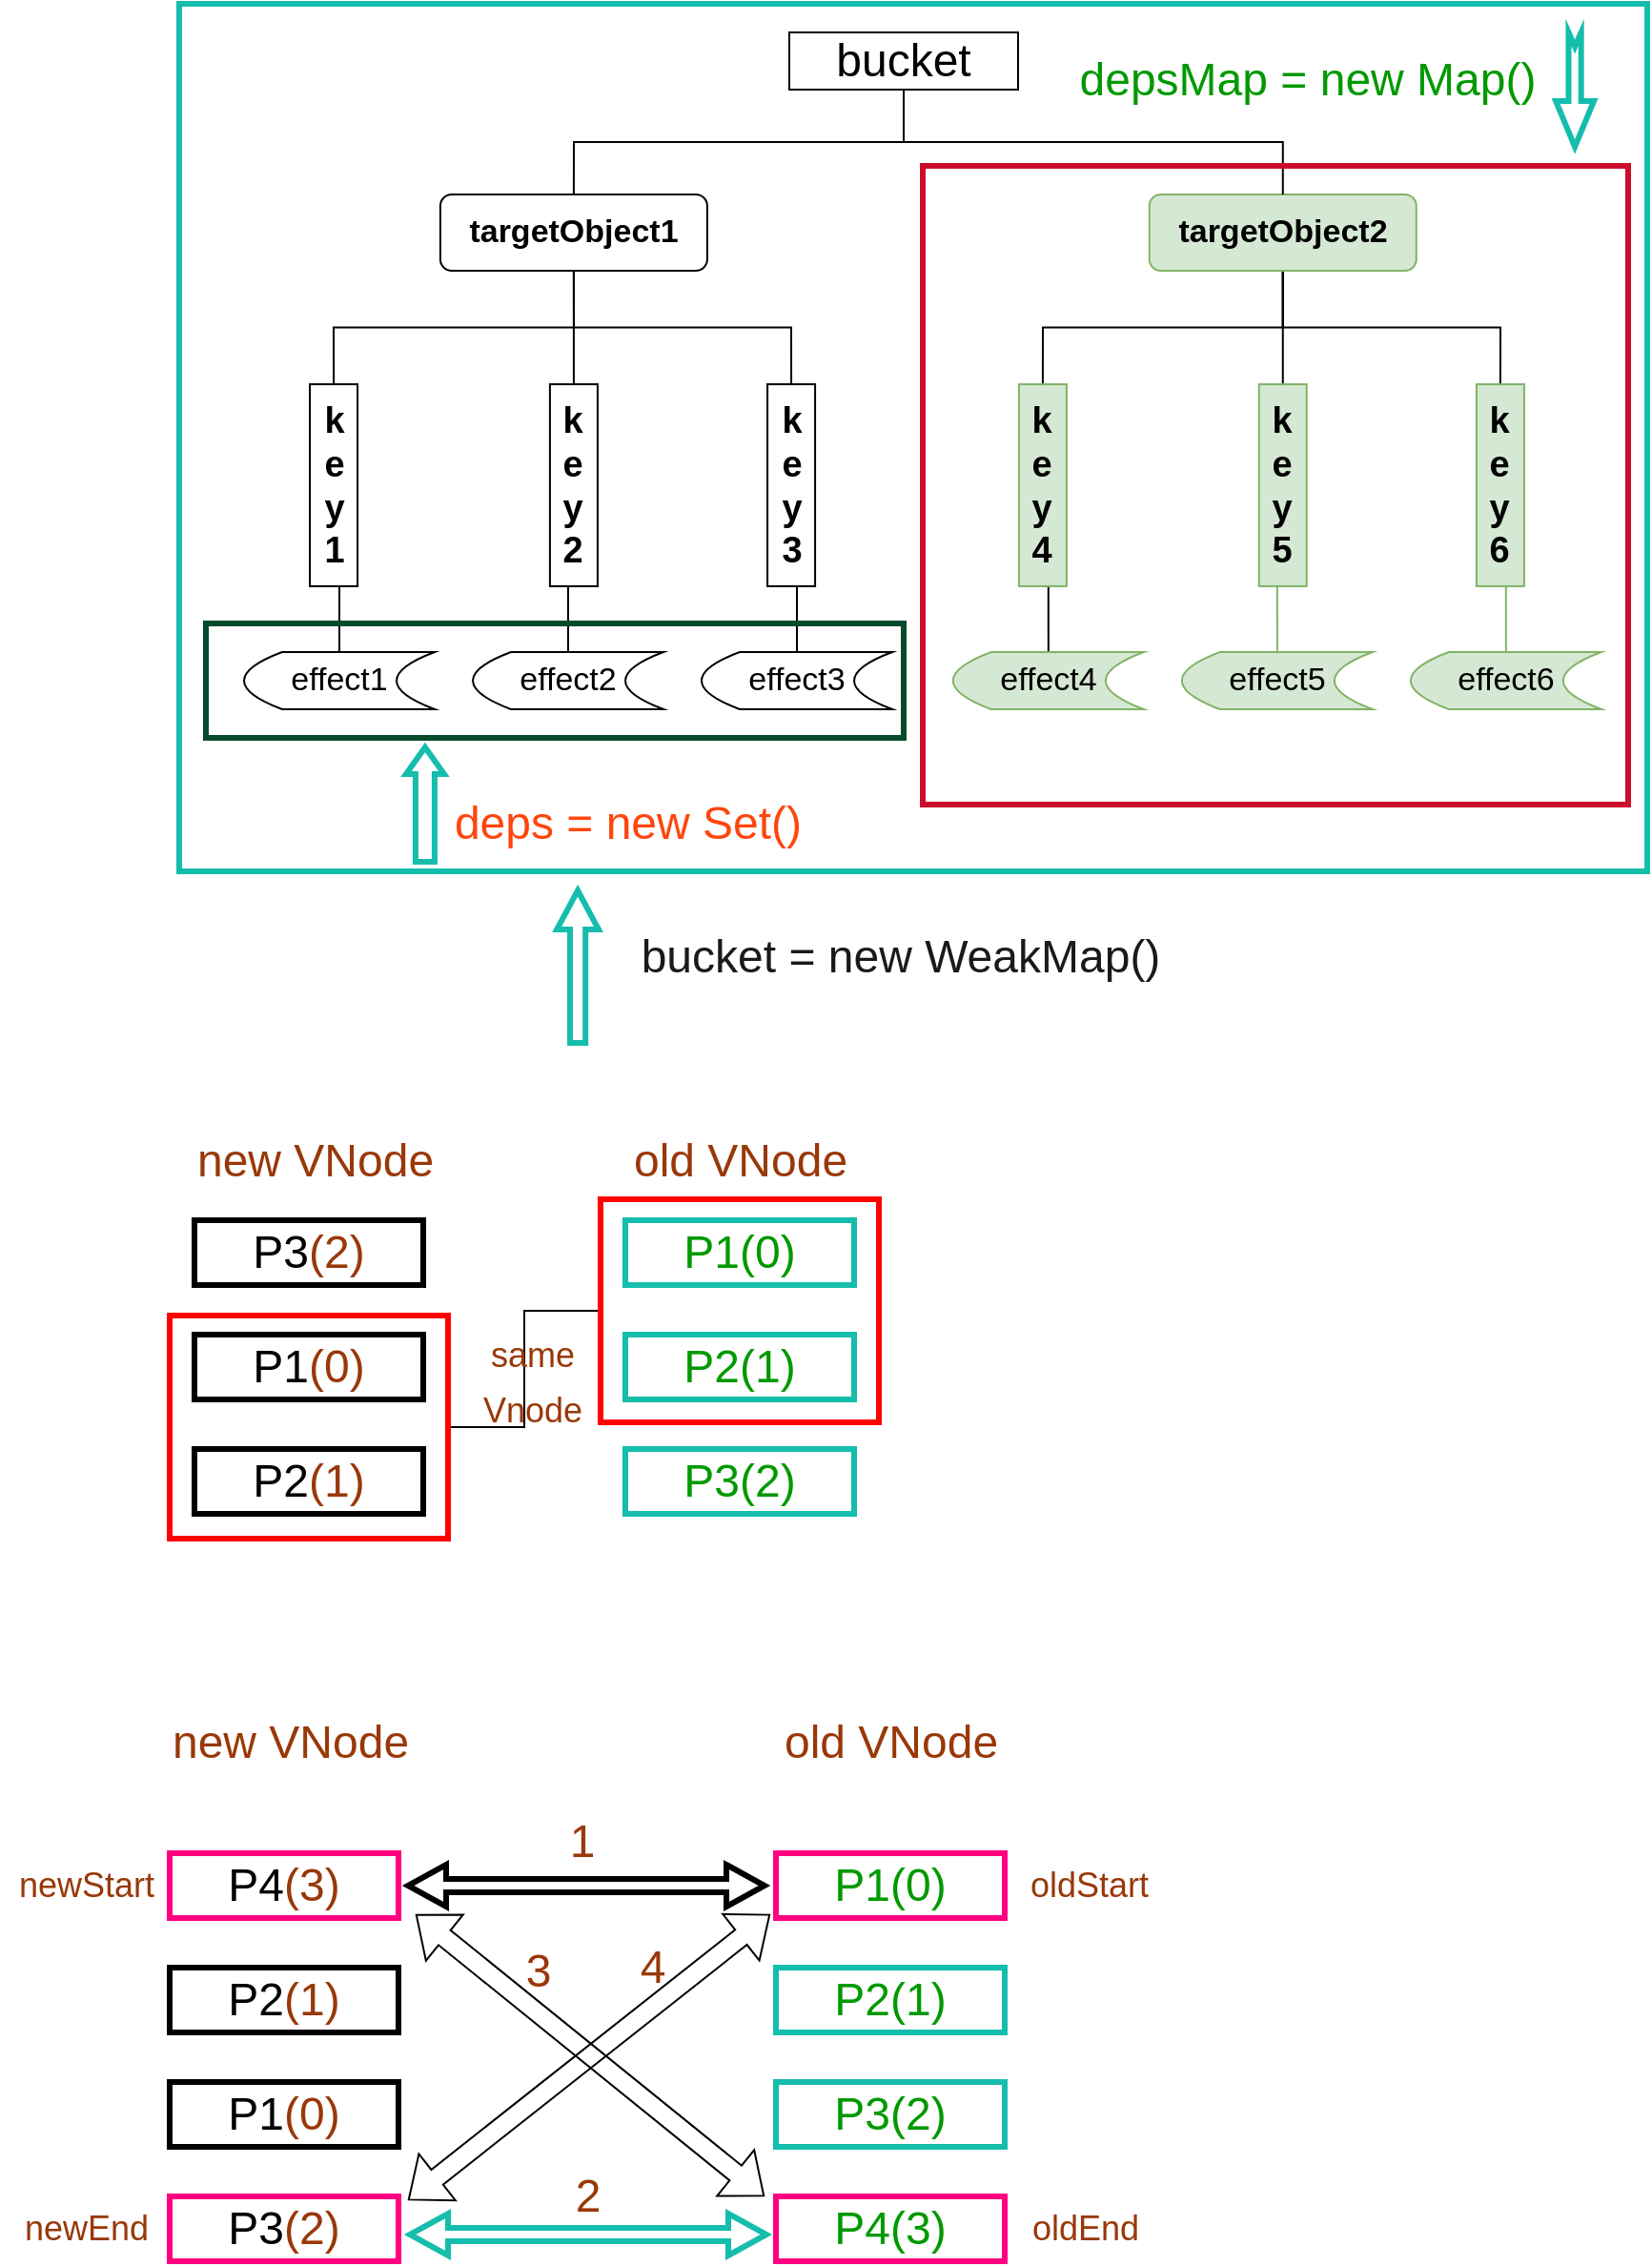<mxfile version="20.0.2" type="github">
  <diagram id="rGO7DIFyniOq8Iy0bGmA" name="Page-1">
    <mxGraphModel dx="1698" dy="1184" grid="0" gridSize="10" guides="1" tooltips="1" connect="1" arrows="1" fold="1" page="0" pageScale="1" pageWidth="827" pageHeight="1169" math="0" shadow="0">
      <root>
        <mxCell id="0" />
        <mxCell id="1" parent="0" />
        <mxCell id="FpNadwCsJ5ikljVK1AA8-8" style="edgeStyle=orthogonalEdgeStyle;rounded=0;orthogonalLoop=1;jettySize=auto;html=1;exitX=0.5;exitY=1;exitDx=0;exitDy=0;entryX=0;entryY=0.5;entryDx=0;entryDy=0;fontSize=17;endArrow=none;endFill=0;" parent="1" source="FpNadwCsJ5ikljVK1AA8-1" target="FpNadwCsJ5ikljVK1AA8-3" edge="1">
          <mxGeometry relative="1" as="geometry" />
        </mxCell>
        <mxCell id="FpNadwCsJ5ikljVK1AA8-9" style="edgeStyle=orthogonalEdgeStyle;rounded=0;orthogonalLoop=1;jettySize=auto;html=1;exitX=0.5;exitY=1;exitDx=0;exitDy=0;entryX=0;entryY=0.5;entryDx=0;entryDy=0;fontSize=17;endArrow=none;endFill=0;" parent="1" source="FpNadwCsJ5ikljVK1AA8-1" target="FpNadwCsJ5ikljVK1AA8-2" edge="1">
          <mxGeometry relative="1" as="geometry" />
        </mxCell>
        <mxCell id="FpNadwCsJ5ikljVK1AA8-10" style="edgeStyle=orthogonalEdgeStyle;rounded=0;orthogonalLoop=1;jettySize=auto;html=1;exitX=0.5;exitY=1;exitDx=0;exitDy=0;entryX=0;entryY=0.5;entryDx=0;entryDy=0;fontSize=17;endArrow=none;endFill=0;" parent="1" source="FpNadwCsJ5ikljVK1AA8-1" target="FpNadwCsJ5ikljVK1AA8-4" edge="1">
          <mxGeometry relative="1" as="geometry" />
        </mxCell>
        <mxCell id="FpNadwCsJ5ikljVK1AA8-1" value="&lt;font style=&quot;font-size: 17px;&quot;&gt;&lt;b&gt;targetObject1&lt;/b&gt;&lt;/font&gt;" style="rounded=1;whiteSpace=wrap;html=1;" parent="1" vertex="1">
          <mxGeometry x="166.96" y="95" width="140" height="40" as="geometry" />
        </mxCell>
        <mxCell id="FpNadwCsJ5ikljVK1AA8-12" style="edgeStyle=orthogonalEdgeStyle;rounded=0;orthogonalLoop=1;jettySize=auto;html=1;exitX=1;exitY=0.5;exitDx=0;exitDy=0;entryX=0.5;entryY=0;entryDx=0;entryDy=0;fontSize=17;endArrow=none;endFill=0;" parent="1" source="FpNadwCsJ5ikljVK1AA8-2" target="FpNadwCsJ5ikljVK1AA8-5" edge="1">
          <mxGeometry relative="1" as="geometry" />
        </mxCell>
        <mxCell id="FpNadwCsJ5ikljVK1AA8-2" value="&lt;font size=&quot;1&quot; style=&quot;&quot;&gt;&lt;b style=&quot;font-size: 19px;&quot;&gt;k&lt;br&gt;e&lt;br&gt;y&lt;br&gt;1&lt;/b&gt;&lt;/font&gt;" style="rounded=0;whiteSpace=wrap;html=1;rotation=90;horizontal=0;" parent="1" vertex="1">
          <mxGeometry x="58.08" y="235" width="105.92" height="25" as="geometry" />
        </mxCell>
        <mxCell id="FpNadwCsJ5ikljVK1AA8-13" style="edgeStyle=orthogonalEdgeStyle;rounded=0;orthogonalLoop=1;jettySize=auto;html=1;exitX=1;exitY=0.5;exitDx=0;exitDy=0;entryX=0.5;entryY=0;entryDx=0;entryDy=0;fontSize=17;endArrow=none;endFill=0;" parent="1" source="FpNadwCsJ5ikljVK1AA8-3" target="FpNadwCsJ5ikljVK1AA8-6" edge="1">
          <mxGeometry relative="1" as="geometry" />
        </mxCell>
        <mxCell id="FpNadwCsJ5ikljVK1AA8-3" value="&lt;font size=&quot;1&quot; style=&quot;&quot;&gt;&lt;b style=&quot;font-size: 19px;&quot;&gt;k&lt;br&gt;e&lt;br&gt;y&lt;br&gt;2&lt;br&gt;&lt;/b&gt;&lt;/font&gt;" style="rounded=0;whiteSpace=wrap;html=1;rotation=90;horizontal=0;" parent="1" vertex="1">
          <mxGeometry x="184" y="235" width="105.92" height="25" as="geometry" />
        </mxCell>
        <mxCell id="FpNadwCsJ5ikljVK1AA8-14" style="edgeStyle=orthogonalEdgeStyle;rounded=0;orthogonalLoop=1;jettySize=auto;html=1;exitX=1;exitY=0.5;exitDx=0;exitDy=0;entryX=0.5;entryY=0;entryDx=0;entryDy=0;fontSize=17;endArrow=none;endFill=0;" parent="1" source="FpNadwCsJ5ikljVK1AA8-4" target="FpNadwCsJ5ikljVK1AA8-7" edge="1">
          <mxGeometry relative="1" as="geometry" />
        </mxCell>
        <mxCell id="FpNadwCsJ5ikljVK1AA8-4" value="&lt;font size=&quot;1&quot; style=&quot;&quot;&gt;&lt;b style=&quot;font-size: 19px;&quot;&gt;k&lt;br&gt;e&lt;br&gt;y&lt;br&gt;3&lt;br&gt;&lt;/b&gt;&lt;/font&gt;" style="rounded=0;whiteSpace=wrap;html=1;rotation=90;horizontal=0;" parent="1" vertex="1">
          <mxGeometry x="298.08" y="235" width="105.92" height="25" as="geometry" />
        </mxCell>
        <mxCell id="FpNadwCsJ5ikljVK1AA8-5" value="effect1" style="shape=dataStorage;whiteSpace=wrap;html=1;fixedSize=1;fontSize=17;" parent="1" vertex="1">
          <mxGeometry x="64" y="335" width="100" height="30" as="geometry" />
        </mxCell>
        <mxCell id="FpNadwCsJ5ikljVK1AA8-6" value="effect2" style="shape=dataStorage;whiteSpace=wrap;html=1;fixedSize=1;fontSize=17;" parent="1" vertex="1">
          <mxGeometry x="184" y="335" width="100" height="30" as="geometry" />
        </mxCell>
        <mxCell id="FpNadwCsJ5ikljVK1AA8-7" value="effect3" style="shape=dataStorage;whiteSpace=wrap;html=1;fixedSize=1;fontSize=17;" parent="1" vertex="1">
          <mxGeometry x="304" y="335" width="100" height="30" as="geometry" />
        </mxCell>
        <mxCell id="FpNadwCsJ5ikljVK1AA8-15" style="edgeStyle=orthogonalEdgeStyle;rounded=0;orthogonalLoop=1;jettySize=auto;html=1;exitX=0.5;exitY=1;exitDx=0;exitDy=0;entryX=0;entryY=0.5;entryDx=0;entryDy=0;fontSize=17;endArrow=none;endFill=0;" parent="1" source="FpNadwCsJ5ikljVK1AA8-18" target="FpNadwCsJ5ikljVK1AA8-22" edge="1">
          <mxGeometry relative="1" as="geometry" />
        </mxCell>
        <mxCell id="FpNadwCsJ5ikljVK1AA8-16" style="edgeStyle=orthogonalEdgeStyle;rounded=0;orthogonalLoop=1;jettySize=auto;html=1;exitX=0.5;exitY=1;exitDx=0;exitDy=0;entryX=0;entryY=0.5;entryDx=0;entryDy=0;fontSize=17;endArrow=none;endFill=0;" parent="1" source="FpNadwCsJ5ikljVK1AA8-18" target="FpNadwCsJ5ikljVK1AA8-20" edge="1">
          <mxGeometry relative="1" as="geometry" />
        </mxCell>
        <mxCell id="FpNadwCsJ5ikljVK1AA8-17" style="edgeStyle=orthogonalEdgeStyle;rounded=0;orthogonalLoop=1;jettySize=auto;html=1;exitX=0.5;exitY=1;exitDx=0;exitDy=0;entryX=0;entryY=0.5;entryDx=0;entryDy=0;fontSize=17;endArrow=none;endFill=0;" parent="1" source="FpNadwCsJ5ikljVK1AA8-18" target="FpNadwCsJ5ikljVK1AA8-24" edge="1">
          <mxGeometry relative="1" as="geometry" />
        </mxCell>
        <mxCell id="FpNadwCsJ5ikljVK1AA8-18" value="&lt;font style=&quot;font-size: 17px;&quot;&gt;&lt;b&gt;targetObject2&lt;/b&gt;&lt;/font&gt;" style="rounded=1;whiteSpace=wrap;html=1;fillColor=#d5e8d4;strokeColor=#82b366;" parent="1" vertex="1">
          <mxGeometry x="538.88" y="95" width="140" height="40" as="geometry" />
        </mxCell>
        <mxCell id="FpNadwCsJ5ikljVK1AA8-19" style="edgeStyle=orthogonalEdgeStyle;rounded=0;orthogonalLoop=1;jettySize=auto;html=1;exitX=1;exitY=0.5;exitDx=0;exitDy=0;entryX=0.5;entryY=0;entryDx=0;entryDy=0;fontSize=17;endArrow=none;endFill=0;" parent="1" source="FpNadwCsJ5ikljVK1AA8-20" target="FpNadwCsJ5ikljVK1AA8-25" edge="1">
          <mxGeometry relative="1" as="geometry" />
        </mxCell>
        <mxCell id="FpNadwCsJ5ikljVK1AA8-20" value="&lt;font size=&quot;1&quot; style=&quot;&quot;&gt;&lt;b style=&quot;font-size: 19px;&quot;&gt;k&lt;br&gt;e&lt;br&gt;y&lt;br&gt;4&lt;br&gt;&lt;/b&gt;&lt;/font&gt;" style="rounded=0;whiteSpace=wrap;html=1;rotation=90;horizontal=0;fillColor=#d5e8d4;strokeColor=#82b366;" parent="1" vertex="1">
          <mxGeometry x="430" y="235" width="105.92" height="25" as="geometry" />
        </mxCell>
        <mxCell id="FpNadwCsJ5ikljVK1AA8-21" style="edgeStyle=orthogonalEdgeStyle;rounded=0;orthogonalLoop=1;jettySize=auto;html=1;exitX=1;exitY=0.5;exitDx=0;exitDy=0;entryX=0.5;entryY=0;entryDx=0;entryDy=0;fontSize=17;endArrow=none;endFill=0;fillColor=#d5e8d4;strokeColor=#82b366;" parent="1" source="FpNadwCsJ5ikljVK1AA8-22" target="FpNadwCsJ5ikljVK1AA8-26" edge="1">
          <mxGeometry relative="1" as="geometry" />
        </mxCell>
        <mxCell id="FpNadwCsJ5ikljVK1AA8-22" value="&lt;font size=&quot;1&quot; style=&quot;&quot;&gt;&lt;b style=&quot;font-size: 19px;&quot;&gt;k&lt;br&gt;e&lt;br&gt;y&lt;br&gt;5&lt;br&gt;&lt;/b&gt;&lt;/font&gt;" style="rounded=0;whiteSpace=wrap;html=1;rotation=90;horizontal=0;fillColor=#d5e8d4;strokeColor=#82b366;" parent="1" vertex="1">
          <mxGeometry x="555.92" y="235" width="105.92" height="25" as="geometry" />
        </mxCell>
        <mxCell id="FpNadwCsJ5ikljVK1AA8-23" style="edgeStyle=orthogonalEdgeStyle;rounded=0;orthogonalLoop=1;jettySize=auto;html=1;exitX=1;exitY=0.5;exitDx=0;exitDy=0;entryX=0.5;entryY=0;entryDx=0;entryDy=0;fontSize=17;endArrow=none;endFill=0;fillColor=#d5e8d4;strokeColor=#82b366;" parent="1" source="FpNadwCsJ5ikljVK1AA8-24" target="FpNadwCsJ5ikljVK1AA8-27" edge="1">
          <mxGeometry relative="1" as="geometry" />
        </mxCell>
        <mxCell id="FpNadwCsJ5ikljVK1AA8-24" value="&lt;font size=&quot;1&quot; style=&quot;&quot;&gt;&lt;b style=&quot;font-size: 19px;&quot;&gt;k&lt;br&gt;e&lt;br&gt;y&lt;br&gt;6&lt;br&gt;&lt;/b&gt;&lt;/font&gt;" style="rounded=0;whiteSpace=wrap;html=1;rotation=90;horizontal=0;fillColor=#d5e8d4;strokeColor=#82b366;" parent="1" vertex="1">
          <mxGeometry x="670" y="235" width="105.92" height="25" as="geometry" />
        </mxCell>
        <mxCell id="FpNadwCsJ5ikljVK1AA8-25" value="effect4" style="shape=dataStorage;whiteSpace=wrap;html=1;fixedSize=1;fontSize=17;fillColor=#d5e8d4;strokeColor=#82b366;" parent="1" vertex="1">
          <mxGeometry x="435.92" y="335" width="100" height="30" as="geometry" />
        </mxCell>
        <mxCell id="FpNadwCsJ5ikljVK1AA8-26" value="effect5" style="shape=dataStorage;whiteSpace=wrap;html=1;fixedSize=1;fontSize=17;fillColor=#d5e8d4;strokeColor=#82b366;" parent="1" vertex="1">
          <mxGeometry x="555.92" y="335" width="100" height="30" as="geometry" />
        </mxCell>
        <mxCell id="FpNadwCsJ5ikljVK1AA8-27" value="effect6" style="shape=dataStorage;whiteSpace=wrap;html=1;fixedSize=1;fontSize=17;fillColor=#d5e8d4;strokeColor=#82b366;" parent="1" vertex="1">
          <mxGeometry x="675.92" y="335" width="100" height="30" as="geometry" />
        </mxCell>
        <mxCell id="FpNadwCsJ5ikljVK1AA8-29" style="edgeStyle=orthogonalEdgeStyle;rounded=0;orthogonalLoop=1;jettySize=auto;html=1;exitX=0.5;exitY=1;exitDx=0;exitDy=0;entryX=0.5;entryY=0;entryDx=0;entryDy=0;fontSize=24;endArrow=none;endFill=0;" parent="1" source="FpNadwCsJ5ikljVK1AA8-28" target="FpNadwCsJ5ikljVK1AA8-1" edge="1">
          <mxGeometry relative="1" as="geometry" />
        </mxCell>
        <mxCell id="FpNadwCsJ5ikljVK1AA8-30" style="edgeStyle=orthogonalEdgeStyle;rounded=0;orthogonalLoop=1;jettySize=auto;html=1;exitX=0.5;exitY=1;exitDx=0;exitDy=0;entryX=0.5;entryY=0;entryDx=0;entryDy=0;fontSize=24;endArrow=none;endFill=0;" parent="1" source="FpNadwCsJ5ikljVK1AA8-28" target="FpNadwCsJ5ikljVK1AA8-18" edge="1">
          <mxGeometry relative="1" as="geometry" />
        </mxCell>
        <mxCell id="FpNadwCsJ5ikljVK1AA8-28" value="bucket" style="rounded=0;whiteSpace=wrap;html=1;fontSize=24;" parent="1" vertex="1">
          <mxGeometry x="350" y="10" width="120" height="30" as="geometry" />
        </mxCell>
        <mxCell id="FpNadwCsJ5ikljVK1AA8-32" value="" style="rounded=0;whiteSpace=wrap;html=1;fontSize=24;fillColor=none;strokeColor=#054A2C;strokeWidth=3;" parent="1" vertex="1">
          <mxGeometry x="44" y="320" width="366" height="60" as="geometry" />
        </mxCell>
        <mxCell id="FpNadwCsJ5ikljVK1AA8-33" value="" style="rounded=0;whiteSpace=wrap;html=1;fontSize=24;strokeWidth=3;fillColor=none;strokeColor=#CC0E2E;" parent="1" vertex="1">
          <mxGeometry x="420" y="80" width="370" height="335" as="geometry" />
        </mxCell>
        <mxCell id="FpNadwCsJ5ikljVK1AA8-34" value="" style="rounded=0;whiteSpace=wrap;html=1;fontSize=24;strokeWidth=3;fillColor=none;strokeColor=#15BDAC;" parent="1" vertex="1">
          <mxGeometry x="30" y="-5" width="770" height="455" as="geometry" />
        </mxCell>
        <mxCell id="FpNadwCsJ5ikljVK1AA8-38" value="deps = new Set()" style="text;html=1;strokeColor=none;fillColor=none;align=center;verticalAlign=middle;whiteSpace=wrap;rounded=0;fontSize=24;fontColor=#FF450D;" parent="1" vertex="1">
          <mxGeometry x="164" y="410" width="203.04" height="30" as="geometry" />
        </mxCell>
        <mxCell id="FpNadwCsJ5ikljVK1AA8-40" value="" style="html=1;shadow=0;dashed=0;align=center;verticalAlign=middle;shape=mxgraph.arrows2.arrow;dy=0.5;dx=14;direction=north;notch=0;fontSize=24;fontColor=#FF450D;strokeColor=#15BDAC;strokeWidth=3;" parent="1" vertex="1">
          <mxGeometry x="148.96" y="385" width="20" height="60" as="geometry" />
        </mxCell>
        <mxCell id="FpNadwCsJ5ikljVK1AA8-42" value="" style="html=1;shadow=0;dashed=0;align=center;verticalAlign=middle;shape=mxgraph.arrows2.arrow;dy=0.67;dx=24;direction=south;notch=7.5;fontSize=24;fontColor=#FF450D;strokeColor=#15BDAC;strokeWidth=3;" parent="1" vertex="1">
          <mxGeometry x="752.04" y="10" width="20" height="60" as="geometry" />
        </mxCell>
        <mxCell id="FpNadwCsJ5ikljVK1AA8-43" value="depsMap = new Map()" style="text;html=1;strokeColor=none;fillColor=none;align=center;verticalAlign=middle;whiteSpace=wrap;rounded=0;fontSize=24;fontColor=#009900;" parent="1" vertex="1">
          <mxGeometry x="492" y="20" width="260.04" height="30" as="geometry" />
        </mxCell>
        <mxCell id="FpNadwCsJ5ikljVK1AA8-45" value="" style="html=1;shadow=0;dashed=0;align=center;verticalAlign=middle;shape=mxgraph.arrows2.arrow;dy=0.63;dx=20.5;direction=north;notch=0;fontSize=24;fontColor=#FF450D;strokeColor=#15BDAC;strokeWidth=3;" parent="1" vertex="1">
          <mxGeometry x="228.08" y="460" width="21.92" height="80" as="geometry" />
        </mxCell>
        <mxCell id="FpNadwCsJ5ikljVK1AA8-46" value="bucket = new WeakMap()" style="text;html=1;strokeColor=none;fillColor=none;align=center;verticalAlign=middle;whiteSpace=wrap;rounded=0;fontSize=24;fontColor=#1A1A1A;" parent="1" vertex="1">
          <mxGeometry x="266.96" y="480" width="283.04" height="30" as="geometry" />
        </mxCell>
        <mxCell id="_BiIq5yMuGsGRbEnpCPU-1" value="P3&lt;font color=&quot;#993808&quot;&gt;(2)&lt;/font&gt;" style="rounded=0;whiteSpace=wrap;html=1;fontSize=24;strokeWidth=3;strokeColor=#000000;" vertex="1" parent="1">
          <mxGeometry x="38" y="633" width="120" height="34" as="geometry" />
        </mxCell>
        <mxCell id="_BiIq5yMuGsGRbEnpCPU-2" value="P1&lt;font color=&quot;#993808&quot;&gt;(0)&lt;/font&gt;" style="rounded=0;whiteSpace=wrap;html=1;fontSize=24;strokeWidth=3;fillColor=none;" vertex="1" parent="1">
          <mxGeometry x="38" y="693" width="120" height="34" as="geometry" />
        </mxCell>
        <mxCell id="_BiIq5yMuGsGRbEnpCPU-3" value="P2&lt;font color=&quot;#993808&quot;&gt;(1)&lt;/font&gt;" style="rounded=0;whiteSpace=wrap;html=1;fontSize=24;strokeWidth=3;fillColor=none;" vertex="1" parent="1">
          <mxGeometry x="38" y="753" width="120" height="34" as="geometry" />
        </mxCell>
        <mxCell id="_BiIq5yMuGsGRbEnpCPU-4" value="P1(0)" style="rounded=0;whiteSpace=wrap;html=1;fontSize=24;fontColor=#009900;strokeColor=#15BDAC;strokeWidth=3;" vertex="1" parent="1">
          <mxGeometry x="264" y="633" width="120" height="34" as="geometry" />
        </mxCell>
        <mxCell id="_BiIq5yMuGsGRbEnpCPU-5" value="P2(1)" style="rounded=0;whiteSpace=wrap;html=1;fontSize=24;fontColor=#009900;strokeColor=#15BDAC;strokeWidth=3;" vertex="1" parent="1">
          <mxGeometry x="264" y="693" width="120" height="34" as="geometry" />
        </mxCell>
        <mxCell id="_BiIq5yMuGsGRbEnpCPU-6" value="P3(2)" style="rounded=0;whiteSpace=wrap;html=1;fontSize=24;fontColor=#009900;strokeColor=#15BDAC;strokeWidth=3;" vertex="1" parent="1">
          <mxGeometry x="264" y="753" width="120" height="34" as="geometry" />
        </mxCell>
        <mxCell id="_BiIq5yMuGsGRbEnpCPU-7" value="new VNode" style="text;html=1;align=center;verticalAlign=middle;resizable=0;points=[];autosize=1;strokeColor=none;fillColor=none;fontSize=24;fontColor=#993808;" vertex="1" parent="1">
          <mxGeometry x="30" y="581" width="142" height="41" as="geometry" />
        </mxCell>
        <mxCell id="_BiIq5yMuGsGRbEnpCPU-8" value="old VNode" style="text;html=1;align=center;verticalAlign=middle;resizable=0;points=[];autosize=1;strokeColor=none;fillColor=none;fontSize=24;fontColor=#993808;" vertex="1" parent="1">
          <mxGeometry x="259" y="581" width="130" height="41" as="geometry" />
        </mxCell>
        <mxCell id="_BiIq5yMuGsGRbEnpCPU-14" style="edgeStyle=orthogonalEdgeStyle;rounded=0;orthogonalLoop=1;jettySize=auto;html=1;exitX=1;exitY=0.5;exitDx=0;exitDy=0;entryX=0;entryY=0.5;entryDx=0;entryDy=0;fontSize=24;fontColor=#993808;endArrow=none;endFill=0;" edge="1" parent="1" source="_BiIq5yMuGsGRbEnpCPU-12" target="_BiIq5yMuGsGRbEnpCPU-13">
          <mxGeometry relative="1" as="geometry" />
        </mxCell>
        <mxCell id="_BiIq5yMuGsGRbEnpCPU-12" value="" style="rounded=0;whiteSpace=wrap;html=1;fontSize=24;strokeWidth=3;fillColor=none;strokeColor=#FF0303;" vertex="1" parent="1">
          <mxGeometry x="25" y="683" width="146" height="117" as="geometry" />
        </mxCell>
        <mxCell id="_BiIq5yMuGsGRbEnpCPU-13" value="" style="rounded=0;whiteSpace=wrap;html=1;fontSize=24;strokeWidth=3;fillColor=none;strokeColor=#FF0303;" vertex="1" parent="1">
          <mxGeometry x="251" y="622" width="146" height="117" as="geometry" />
        </mxCell>
        <mxCell id="_BiIq5yMuGsGRbEnpCPU-15" value="&lt;font style=&quot;font-size: 18px;&quot;&gt;same&lt;br&gt;Vnode&lt;/font&gt;" style="text;html=1;align=center;verticalAlign=middle;resizable=0;points=[];autosize=1;strokeColor=none;fillColor=none;fontSize=24;fontColor=#993808;" vertex="1" parent="1">
          <mxGeometry x="180" y="681" width="70" height="70" as="geometry" />
        </mxCell>
        <mxCell id="_BiIq5yMuGsGRbEnpCPU-17" value="P4&lt;font color=&quot;#993808&quot;&gt;(3)&lt;/font&gt;" style="rounded=0;whiteSpace=wrap;html=1;fontSize=24;strokeWidth=3;strokeColor=#FF0080;" vertex="1" parent="1">
          <mxGeometry x="25" y="965" width="120" height="34" as="geometry" />
        </mxCell>
        <mxCell id="_BiIq5yMuGsGRbEnpCPU-18" value="P2&lt;font color=&quot;#993808&quot;&gt;(1)&lt;/font&gt;" style="rounded=0;whiteSpace=wrap;html=1;fontSize=24;strokeWidth=3;fillColor=none;" vertex="1" parent="1">
          <mxGeometry x="25" y="1025" width="120" height="34" as="geometry" />
        </mxCell>
        <mxCell id="_BiIq5yMuGsGRbEnpCPU-19" value="P1&lt;font color=&quot;#993808&quot;&gt;(0)&lt;/font&gt;" style="rounded=0;whiteSpace=wrap;html=1;fontSize=24;strokeWidth=3;fillColor=none;" vertex="1" parent="1">
          <mxGeometry x="25" y="1085" width="120" height="34" as="geometry" />
        </mxCell>
        <mxCell id="_BiIq5yMuGsGRbEnpCPU-20" value="P1(0)" style="rounded=0;whiteSpace=wrap;html=1;fontSize=24;fontColor=#009900;strokeColor=#FF0080;strokeWidth=3;" vertex="1" parent="1">
          <mxGeometry x="343" y="965" width="120" height="34" as="geometry" />
        </mxCell>
        <mxCell id="_BiIq5yMuGsGRbEnpCPU-21" value="P2(1)" style="rounded=0;whiteSpace=wrap;html=1;fontSize=24;fontColor=#009900;strokeColor=#15BDAC;strokeWidth=3;" vertex="1" parent="1">
          <mxGeometry x="343" y="1025" width="120" height="34" as="geometry" />
        </mxCell>
        <mxCell id="_BiIq5yMuGsGRbEnpCPU-22" value="P3(2)" style="rounded=0;whiteSpace=wrap;html=1;fontSize=24;fontColor=#009900;strokeColor=#15BDAC;strokeWidth=3;" vertex="1" parent="1">
          <mxGeometry x="343" y="1085" width="120" height="34" as="geometry" />
        </mxCell>
        <mxCell id="_BiIq5yMuGsGRbEnpCPU-23" value="new VNode" style="text;html=1;align=center;verticalAlign=middle;resizable=0;points=[];autosize=1;strokeColor=none;fillColor=none;fontSize=24;fontColor=#993808;" vertex="1" parent="1">
          <mxGeometry x="17" y="886" width="142" height="41" as="geometry" />
        </mxCell>
        <mxCell id="_BiIq5yMuGsGRbEnpCPU-24" value="old VNode" style="text;html=1;align=center;verticalAlign=middle;resizable=0;points=[];autosize=1;strokeColor=none;fillColor=none;fontSize=24;fontColor=#993808;" vertex="1" parent="1">
          <mxGeometry x="338" y="886" width="130" height="41" as="geometry" />
        </mxCell>
        <mxCell id="_BiIq5yMuGsGRbEnpCPU-29" value="P4(3)" style="rounded=0;whiteSpace=wrap;html=1;fontSize=24;fontColor=#009900;strokeColor=#FF0080;strokeWidth=3;" vertex="1" parent="1">
          <mxGeometry x="343" y="1145" width="120" height="34" as="geometry" />
        </mxCell>
        <mxCell id="_BiIq5yMuGsGRbEnpCPU-30" value="P3&lt;font color=&quot;#993808&quot;&gt;(2)&lt;/font&gt;" style="rounded=0;whiteSpace=wrap;html=1;fontSize=24;strokeWidth=3;fillColor=none;strokeColor=#FF0080;" vertex="1" parent="1">
          <mxGeometry x="25" y="1145" width="120" height="34" as="geometry" />
        </mxCell>
        <mxCell id="_BiIq5yMuGsGRbEnpCPU-31" value="oldStart" style="text;html=1;align=center;verticalAlign=middle;resizable=0;points=[];autosize=1;strokeColor=none;fillColor=none;fontSize=18;fontColor=#993808;" vertex="1" parent="1">
          <mxGeometry x="467" y="965" width="80" height="34" as="geometry" />
        </mxCell>
        <mxCell id="_BiIq5yMuGsGRbEnpCPU-32" value="oldEnd" style="text;html=1;align=center;verticalAlign=middle;resizable=0;points=[];autosize=1;strokeColor=none;fillColor=none;fontSize=18;fontColor=#993808;" vertex="1" parent="1">
          <mxGeometry x="468" y="1145" width="74" height="34" as="geometry" />
        </mxCell>
        <mxCell id="_BiIq5yMuGsGRbEnpCPU-33" value="newStart" style="text;html=1;align=center;verticalAlign=middle;resizable=0;points=[];autosize=1;strokeColor=none;fillColor=none;fontSize=18;fontColor=#993808;" vertex="1" parent="1">
          <mxGeometry x="-64" y="965" width="89" height="34" as="geometry" />
        </mxCell>
        <mxCell id="_BiIq5yMuGsGRbEnpCPU-34" value="newEnd" style="text;html=1;align=center;verticalAlign=middle;resizable=0;points=[];autosize=1;strokeColor=none;fillColor=none;fontSize=18;fontColor=#993808;" vertex="1" parent="1">
          <mxGeometry x="-61" y="1145" width="83" height="34" as="geometry" />
        </mxCell>
        <mxCell id="_BiIq5yMuGsGRbEnpCPU-35" value="" style="html=1;shadow=0;dashed=0;align=center;verticalAlign=middle;shape=mxgraph.arrows2.twoWayArrow;dy=0.68;dx=20;fontSize=18;fontColor=#993808;strokeColor=#000000;strokeWidth=3;" vertex="1" parent="1">
          <mxGeometry x="150" y="971" width="187" height="22" as="geometry" />
        </mxCell>
        <mxCell id="_BiIq5yMuGsGRbEnpCPU-36" value="" style="html=1;shadow=0;dashed=0;align=center;verticalAlign=middle;shape=mxgraph.arrows2.twoWayArrow;dy=0.68;dx=20;fontSize=18;fontColor=#993808;strokeColor=#15BDAC;strokeWidth=3;" vertex="1" parent="1">
          <mxGeometry x="151" y="1154" width="187" height="22" as="geometry" />
        </mxCell>
        <mxCell id="_BiIq5yMuGsGRbEnpCPU-37" value="" style="shape=flexArrow;endArrow=classic;startArrow=classic;html=1;rounded=0;fontSize=18;fontColor=#993808;" edge="1" parent="1">
          <mxGeometry width="100" height="100" relative="1" as="geometry">
            <mxPoint x="150" y="1147" as="sourcePoint" />
            <mxPoint x="340" y="997" as="targetPoint" />
          </mxGeometry>
        </mxCell>
        <mxCell id="_BiIq5yMuGsGRbEnpCPU-38" value="" style="shape=flexArrow;endArrow=classic;startArrow=classic;html=1;rounded=0;fontSize=18;fontColor=#993808;" edge="1" parent="1">
          <mxGeometry width="100" height="100" relative="1" as="geometry">
            <mxPoint x="154" y="997" as="sourcePoint" />
            <mxPoint x="337" y="1145" as="targetPoint" />
          </mxGeometry>
        </mxCell>
        <mxCell id="_BiIq5yMuGsGRbEnpCPU-39" value="1" style="text;html=1;align=center;verticalAlign=middle;resizable=0;points=[];autosize=1;strokeColor=none;fillColor=none;fontSize=24;fontColor=#993808;strokeWidth=3;" vertex="1" parent="1">
          <mxGeometry x="225.08" y="938" width="31" height="41" as="geometry" />
        </mxCell>
        <mxCell id="_BiIq5yMuGsGRbEnpCPU-41" value="2" style="text;html=1;align=center;verticalAlign=middle;resizable=0;points=[];autosize=1;strokeColor=none;fillColor=none;fontSize=24;fontColor=#993808;" vertex="1" parent="1">
          <mxGeometry x="228.08" y="1124" width="31" height="41" as="geometry" />
        </mxCell>
        <mxCell id="_BiIq5yMuGsGRbEnpCPU-42" value="3" style="text;html=1;align=center;verticalAlign=middle;resizable=0;points=[];autosize=1;strokeColor=none;fillColor=none;fontSize=24;fontColor=#993808;" vertex="1" parent="1">
          <mxGeometry x="202.0" y="1006" width="31" height="41" as="geometry" />
        </mxCell>
        <mxCell id="_BiIq5yMuGsGRbEnpCPU-43" value="4" style="text;html=1;align=center;verticalAlign=middle;resizable=0;points=[];autosize=1;strokeColor=none;fillColor=none;fontSize=24;fontColor=#993808;" vertex="1" parent="1">
          <mxGeometry x="262.0" y="1004" width="31" height="41" as="geometry" />
        </mxCell>
      </root>
    </mxGraphModel>
  </diagram>
</mxfile>
